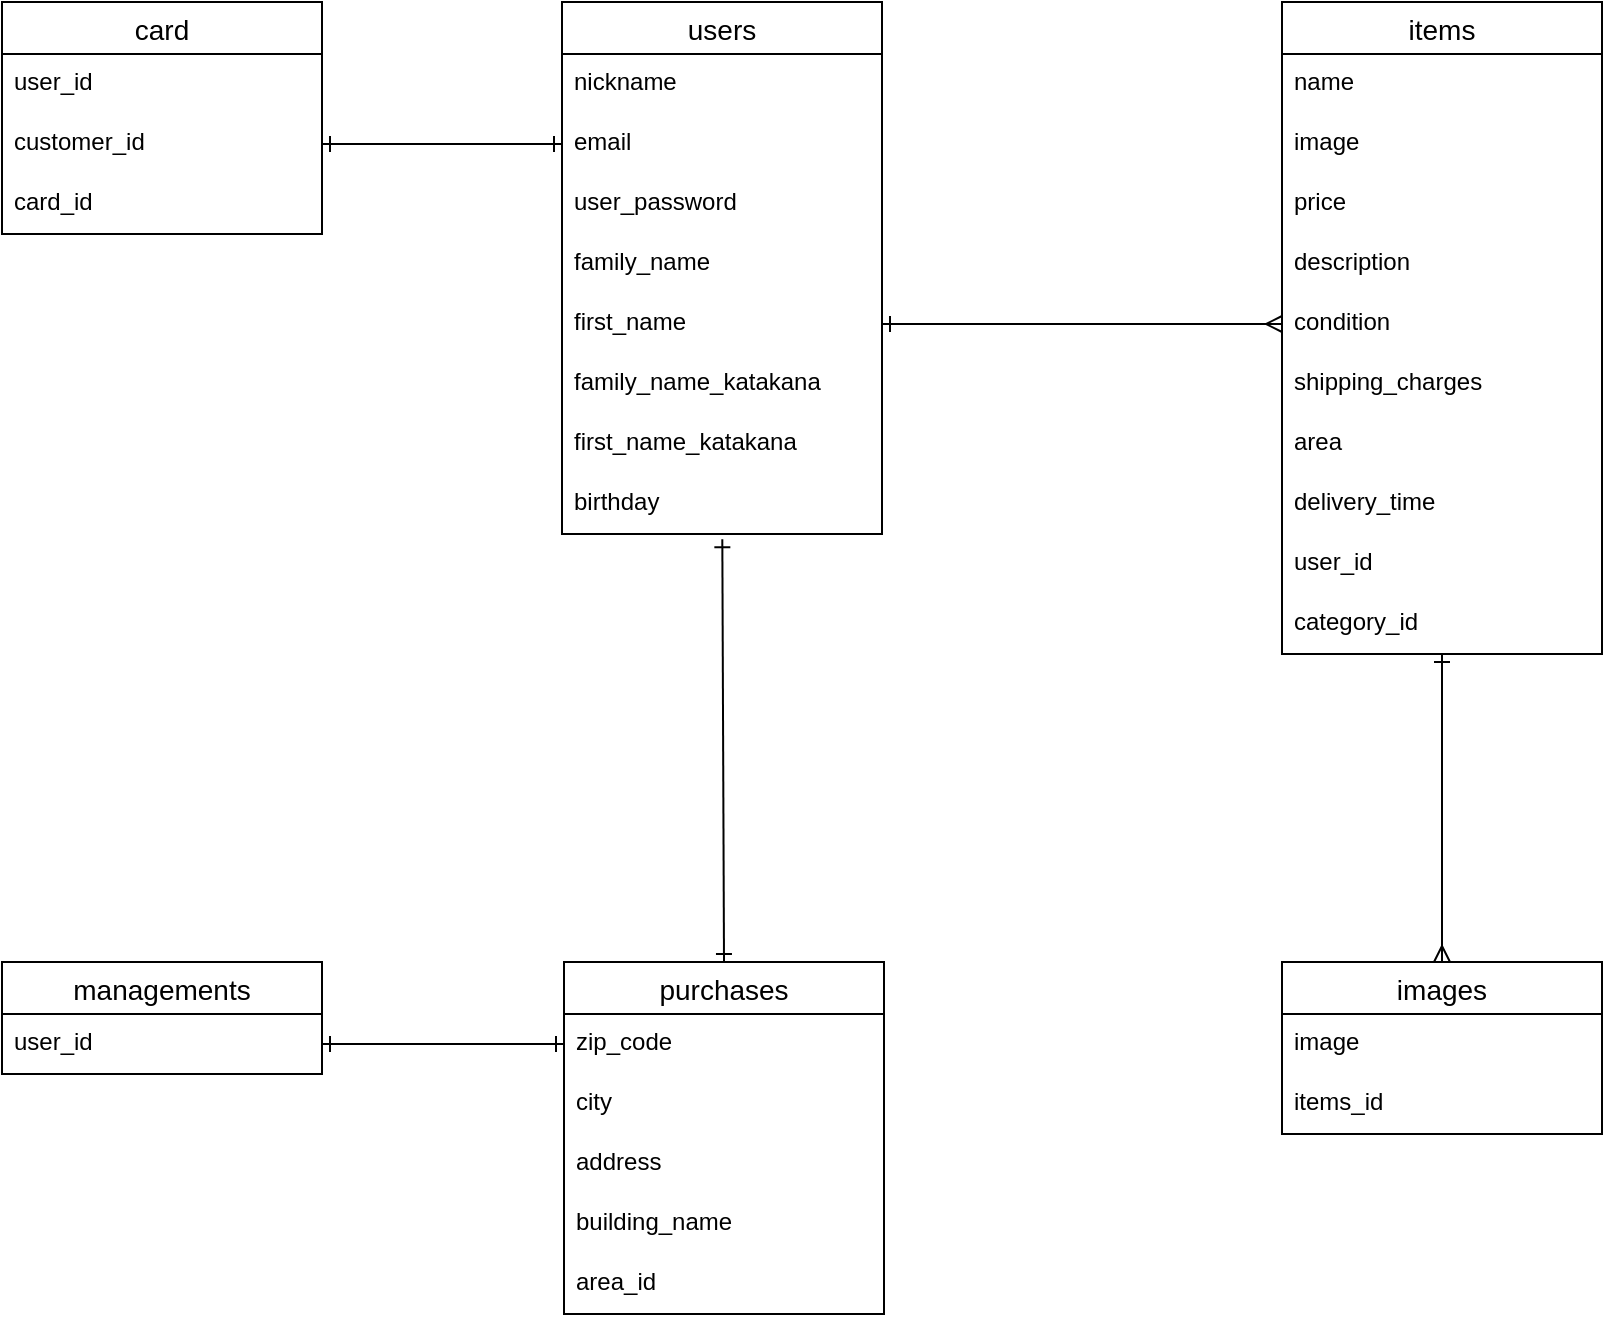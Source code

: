 <mxfile>
    <diagram id="pDKj8uYyrfqjiVdioGIL" name="ページ1">
        <mxGraphModel dx="1505" dy="499" grid="1" gridSize="10" guides="1" tooltips="1" connect="1" arrows="1" fold="1" page="1" pageScale="1" pageWidth="827" pageHeight="1169" math="0" shadow="0">
            <root>
                <mxCell id="0"/>
                <mxCell id="1" parent="0"/>
                <mxCell id="5OL6YTtcXh7zVA-PE17m-1" value="users" style="swimlane;fontStyle=0;childLayout=stackLayout;horizontal=1;startSize=26;horizontalStack=0;resizeParent=1;resizeParentMax=0;resizeLast=0;collapsible=1;marginBottom=0;align=center;fontSize=14;" parent="1" vertex="1">
                    <mxGeometry y="40" width="160" height="266" as="geometry"/>
                </mxCell>
                <mxCell id="5OL6YTtcXh7zVA-PE17m-3" value="nickname" style="text;strokeColor=none;fillColor=none;spacingLeft=4;spacingRight=4;overflow=hidden;rotatable=0;points=[[0,0.5],[1,0.5]];portConstraint=eastwest;fontSize=12;" parent="5OL6YTtcXh7zVA-PE17m-1" vertex="1">
                    <mxGeometry y="26" width="160" height="30" as="geometry"/>
                </mxCell>
                <mxCell id="5OL6YTtcXh7zVA-PE17m-4" value="email" style="text;strokeColor=none;fillColor=none;spacingLeft=4;spacingRight=4;overflow=hidden;rotatable=0;points=[[0,0.5],[1,0.5]];portConstraint=eastwest;fontSize=12;" parent="5OL6YTtcXh7zVA-PE17m-1" vertex="1">
                    <mxGeometry y="56" width="160" height="30" as="geometry"/>
                </mxCell>
                <mxCell id="5OL6YTtcXh7zVA-PE17m-5" value="user_password" style="text;strokeColor=none;fillColor=none;spacingLeft=4;spacingRight=4;overflow=hidden;rotatable=0;points=[[0,0.5],[1,0.5]];portConstraint=eastwest;fontSize=12;" parent="5OL6YTtcXh7zVA-PE17m-1" vertex="1">
                    <mxGeometry y="86" width="160" height="30" as="geometry"/>
                </mxCell>
                <mxCell id="5OL6YTtcXh7zVA-PE17m-14" value="family_name" style="text;strokeColor=none;fillColor=none;spacingLeft=4;spacingRight=4;overflow=hidden;rotatable=0;points=[[0,0.5],[1,0.5]];portConstraint=eastwest;fontSize=12;" parent="5OL6YTtcXh7zVA-PE17m-1" vertex="1">
                    <mxGeometry y="116" width="160" height="30" as="geometry"/>
                </mxCell>
                <mxCell id="5OL6YTtcXh7zVA-PE17m-8" value="first_name" style="text;strokeColor=none;fillColor=none;spacingLeft=4;spacingRight=4;overflow=hidden;rotatable=0;points=[[0,0.5],[1,0.5]];portConstraint=eastwest;fontSize=12;" parent="5OL6YTtcXh7zVA-PE17m-1" vertex="1">
                    <mxGeometry y="146" width="160" height="30" as="geometry"/>
                </mxCell>
                <mxCell id="5OL6YTtcXh7zVA-PE17m-16" value="family_name_katakana" style="text;strokeColor=none;fillColor=none;spacingLeft=4;spacingRight=4;overflow=hidden;rotatable=0;points=[[0,0.5],[1,0.5]];portConstraint=eastwest;fontSize=12;" parent="5OL6YTtcXh7zVA-PE17m-1" vertex="1">
                    <mxGeometry y="176" width="160" height="30" as="geometry"/>
                </mxCell>
                <mxCell id="5OL6YTtcXh7zVA-PE17m-15" value="first_name_katakana" style="text;strokeColor=none;fillColor=none;spacingLeft=4;spacingRight=4;overflow=hidden;rotatable=0;points=[[0,0.5],[1,0.5]];portConstraint=eastwest;fontSize=12;" parent="5OL6YTtcXh7zVA-PE17m-1" vertex="1">
                    <mxGeometry y="206" width="160" height="30" as="geometry"/>
                </mxCell>
                <mxCell id="5OL6YTtcXh7zVA-PE17m-17" value="birthday" style="text;strokeColor=none;fillColor=none;spacingLeft=4;spacingRight=4;overflow=hidden;rotatable=0;points=[[0,0.5],[1,0.5]];portConstraint=eastwest;fontSize=12;" parent="5OL6YTtcXh7zVA-PE17m-1" vertex="1">
                    <mxGeometry y="236" width="160" height="30" as="geometry"/>
                </mxCell>
                <mxCell id="5OL6YTtcXh7zVA-PE17m-18" value="items" style="swimlane;fontStyle=0;childLayout=stackLayout;horizontal=1;startSize=26;horizontalStack=0;resizeParent=1;resizeParentMax=0;resizeLast=0;collapsible=1;marginBottom=0;align=center;fontSize=14;" parent="1" vertex="1">
                    <mxGeometry x="360" y="40" width="160" height="326" as="geometry"/>
                </mxCell>
                <mxCell id="5OL6YTtcXh7zVA-PE17m-19" value="name" style="text;strokeColor=none;fillColor=none;spacingLeft=4;spacingRight=4;overflow=hidden;rotatable=0;points=[[0,0.5],[1,0.5]];portConstraint=eastwest;fontSize=12;" parent="5OL6YTtcXh7zVA-PE17m-18" vertex="1">
                    <mxGeometry y="26" width="160" height="30" as="geometry"/>
                </mxCell>
                <mxCell id="5OL6YTtcXh7zVA-PE17m-20" value="image" style="text;strokeColor=none;fillColor=none;spacingLeft=4;spacingRight=4;overflow=hidden;rotatable=0;points=[[0,0.5],[1,0.5]];portConstraint=eastwest;fontSize=12;" parent="5OL6YTtcXh7zVA-PE17m-18" vertex="1">
                    <mxGeometry y="56" width="160" height="30" as="geometry"/>
                </mxCell>
                <mxCell id="5OL6YTtcXh7zVA-PE17m-21" value="price" style="text;strokeColor=none;fillColor=none;spacingLeft=4;spacingRight=4;overflow=hidden;rotatable=0;points=[[0,0.5],[1,0.5]];portConstraint=eastwest;fontSize=12;" parent="5OL6YTtcXh7zVA-PE17m-18" vertex="1">
                    <mxGeometry y="86" width="160" height="30" as="geometry"/>
                </mxCell>
                <mxCell id="5OL6YTtcXh7zVA-PE17m-22" value="description" style="text;strokeColor=none;fillColor=none;spacingLeft=4;spacingRight=4;overflow=hidden;rotatable=0;points=[[0,0.5],[1,0.5]];portConstraint=eastwest;fontSize=12;" parent="5OL6YTtcXh7zVA-PE17m-18" vertex="1">
                    <mxGeometry y="116" width="160" height="30" as="geometry"/>
                </mxCell>
                <mxCell id="5OL6YTtcXh7zVA-PE17m-23" value="condition" style="text;strokeColor=none;fillColor=none;spacingLeft=4;spacingRight=4;overflow=hidden;rotatable=0;points=[[0,0.5],[1,0.5]];portConstraint=eastwest;fontSize=12;" parent="5OL6YTtcXh7zVA-PE17m-18" vertex="1">
                    <mxGeometry y="146" width="160" height="30" as="geometry"/>
                </mxCell>
                <mxCell id="5OL6YTtcXh7zVA-PE17m-24" value="shipping_charges" style="text;strokeColor=none;fillColor=none;spacingLeft=4;spacingRight=4;overflow=hidden;rotatable=0;points=[[0,0.5],[1,0.5]];portConstraint=eastwest;fontSize=12;" parent="5OL6YTtcXh7zVA-PE17m-18" vertex="1">
                    <mxGeometry y="176" width="160" height="30" as="geometry"/>
                </mxCell>
                <mxCell id="5OL6YTtcXh7zVA-PE17m-25" value="area" style="text;strokeColor=none;fillColor=none;spacingLeft=4;spacingRight=4;overflow=hidden;rotatable=0;points=[[0,0.5],[1,0.5]];portConstraint=eastwest;fontSize=12;" parent="5OL6YTtcXh7zVA-PE17m-18" vertex="1">
                    <mxGeometry y="206" width="160" height="30" as="geometry"/>
                </mxCell>
                <mxCell id="5OL6YTtcXh7zVA-PE17m-26" value="delivery_time" style="text;strokeColor=none;fillColor=none;spacingLeft=4;spacingRight=4;overflow=hidden;rotatable=0;points=[[0,0.5],[1,0.5]];portConstraint=eastwest;fontSize=12;" parent="5OL6YTtcXh7zVA-PE17m-18" vertex="1">
                    <mxGeometry y="236" width="160" height="30" as="geometry"/>
                </mxCell>
                <mxCell id="5OL6YTtcXh7zVA-PE17m-27" value="user_id" style="text;strokeColor=none;fillColor=none;spacingLeft=4;spacingRight=4;overflow=hidden;rotatable=0;points=[[0,0.5],[1,0.5]];portConstraint=eastwest;fontSize=12;" parent="5OL6YTtcXh7zVA-PE17m-18" vertex="1">
                    <mxGeometry y="266" width="160" height="30" as="geometry"/>
                </mxCell>
                <mxCell id="5OL6YTtcXh7zVA-PE17m-31" value="category_id" style="text;strokeColor=none;fillColor=none;spacingLeft=4;spacingRight=4;overflow=hidden;rotatable=0;points=[[0,0.5],[1,0.5]];portConstraint=eastwest;fontSize=12;" parent="5OL6YTtcXh7zVA-PE17m-18" vertex="1">
                    <mxGeometry y="296" width="160" height="30" as="geometry"/>
                </mxCell>
                <mxCell id="5OL6YTtcXh7zVA-PE17m-32" value="purchases" style="swimlane;fontStyle=0;childLayout=stackLayout;horizontal=1;startSize=26;horizontalStack=0;resizeParent=1;resizeParentMax=0;resizeLast=0;collapsible=1;marginBottom=0;align=center;fontSize=14;" parent="1" vertex="1">
                    <mxGeometry x="1" y="520" width="160" height="176" as="geometry"/>
                </mxCell>
                <mxCell id="5OL6YTtcXh7zVA-PE17m-37" value="zip_code" style="text;strokeColor=none;fillColor=none;spacingLeft=4;spacingRight=4;overflow=hidden;rotatable=0;points=[[0,0.5],[1,0.5]];portConstraint=eastwest;fontSize=12;" parent="5OL6YTtcXh7zVA-PE17m-32" vertex="1">
                    <mxGeometry y="26" width="160" height="30" as="geometry"/>
                </mxCell>
                <mxCell id="5OL6YTtcXh7zVA-PE17m-39" value="city" style="text;strokeColor=none;fillColor=none;spacingLeft=4;spacingRight=4;overflow=hidden;rotatable=0;points=[[0,0.5],[1,0.5]];portConstraint=eastwest;fontSize=12;" parent="5OL6YTtcXh7zVA-PE17m-32" vertex="1">
                    <mxGeometry y="56" width="160" height="30" as="geometry"/>
                </mxCell>
                <mxCell id="5OL6YTtcXh7zVA-PE17m-40" value="address" style="text;strokeColor=none;fillColor=none;spacingLeft=4;spacingRight=4;overflow=hidden;rotatable=0;points=[[0,0.5],[1,0.5]];portConstraint=eastwest;fontSize=12;" parent="5OL6YTtcXh7zVA-PE17m-32" vertex="1">
                    <mxGeometry y="86" width="160" height="30" as="geometry"/>
                </mxCell>
                <mxCell id="5OL6YTtcXh7zVA-PE17m-41" value="building_name" style="text;strokeColor=none;fillColor=none;spacingLeft=4;spacingRight=4;overflow=hidden;rotatable=0;points=[[0,0.5],[1,0.5]];portConstraint=eastwest;fontSize=12;" parent="5OL6YTtcXh7zVA-PE17m-32" vertex="1">
                    <mxGeometry y="116" width="160" height="30" as="geometry"/>
                </mxCell>
                <mxCell id="5OL6YTtcXh7zVA-PE17m-38" value="area_id" style="text;strokeColor=none;fillColor=none;spacingLeft=4;spacingRight=4;overflow=hidden;rotatable=0;points=[[0,0.5],[1,0.5]];portConstraint=eastwest;fontSize=12;" parent="5OL6YTtcXh7zVA-PE17m-32" vertex="1">
                    <mxGeometry y="146" width="160" height="30" as="geometry"/>
                </mxCell>
                <mxCell id="5OL6YTtcXh7zVA-PE17m-42" value="images" style="swimlane;fontStyle=0;childLayout=stackLayout;horizontal=1;startSize=26;horizontalStack=0;resizeParent=1;resizeParentMax=0;resizeLast=0;collapsible=1;marginBottom=0;align=center;fontSize=14;" parent="1" vertex="1">
                    <mxGeometry x="360" y="520" width="160" height="86" as="geometry"/>
                </mxCell>
                <mxCell id="5OL6YTtcXh7zVA-PE17m-43" value="image" style="text;strokeColor=none;fillColor=none;spacingLeft=4;spacingRight=4;overflow=hidden;rotatable=0;points=[[0,0.5],[1,0.5]];portConstraint=eastwest;fontSize=12;" parent="5OL6YTtcXh7zVA-PE17m-42" vertex="1">
                    <mxGeometry y="26" width="160" height="30" as="geometry"/>
                </mxCell>
                <mxCell id="5OL6YTtcXh7zVA-PE17m-44" value="items_id" style="text;strokeColor=none;fillColor=none;spacingLeft=4;spacingRight=4;overflow=hidden;rotatable=0;points=[[0,0.5],[1,0.5]];portConstraint=eastwest;fontSize=12;" parent="5OL6YTtcXh7zVA-PE17m-42" vertex="1">
                    <mxGeometry y="56" width="160" height="30" as="geometry"/>
                </mxCell>
                <mxCell id="5OL6YTtcXh7zVA-PE17m-50" value="" style="edgeStyle=entityRelationEdgeStyle;fontSize=12;html=1;endArrow=ERmany;startArrow=ERone;entryX=0;entryY=0.5;entryDx=0;entryDy=0;exitX=1;exitY=0.5;exitDx=0;exitDy=0;startFill=0;endFill=0;" parent="1" source="5OL6YTtcXh7zVA-PE17m-8" target="5OL6YTtcXh7zVA-PE17m-23" edge="1">
                    <mxGeometry width="100" height="100" relative="1" as="geometry">
                        <mxPoint x="200" y="450" as="sourcePoint"/>
                        <mxPoint x="300" y="350" as="targetPoint"/>
                    </mxGeometry>
                </mxCell>
                <mxCell id="5OL6YTtcXh7zVA-PE17m-55" value="" style="fontSize=12;html=1;endArrow=ERone;startArrow=ERone;entryX=0.501;entryY=1.086;entryDx=0;entryDy=0;exitX=0.5;exitY=0;exitDx=0;exitDy=0;entryPerimeter=0;startFill=0;endFill=0;" parent="1" source="5OL6YTtcXh7zVA-PE17m-32" target="5OL6YTtcXh7zVA-PE17m-17" edge="1">
                    <mxGeometry width="100" height="100" relative="1" as="geometry">
                        <mxPoint x="200" y="450" as="sourcePoint"/>
                        <mxPoint x="300" y="350" as="targetPoint"/>
                    </mxGeometry>
                </mxCell>
                <mxCell id="5OL6YTtcXh7zVA-PE17m-59" value="" style="fontSize=12;html=1;endArrow=ERmany;startArrow=ERone;entryX=0.5;entryY=0;entryDx=0;entryDy=0;startFill=0;endFill=0;" parent="1" source="5OL6YTtcXh7zVA-PE17m-31" target="5OL6YTtcXh7zVA-PE17m-42" edge="1">
                    <mxGeometry width="100" height="100" relative="1" as="geometry">
                        <mxPoint x="250" y="350" as="sourcePoint"/>
                        <mxPoint x="310" y="470" as="targetPoint"/>
                    </mxGeometry>
                </mxCell>
                <mxCell id="5OL6YTtcXh7zVA-PE17m-60" value="card" style="swimlane;fontStyle=0;childLayout=stackLayout;horizontal=1;startSize=26;horizontalStack=0;resizeParent=1;resizeParentMax=0;resizeLast=0;collapsible=1;marginBottom=0;align=center;fontSize=14;" parent="1" vertex="1">
                    <mxGeometry x="-280" y="40" width="160" height="116" as="geometry"/>
                </mxCell>
                <mxCell id="5OL6YTtcXh7zVA-PE17m-61" value="user_id" style="text;strokeColor=none;fillColor=none;spacingLeft=4;spacingRight=4;overflow=hidden;rotatable=0;points=[[0,0.5],[1,0.5]];portConstraint=eastwest;fontSize=12;" parent="5OL6YTtcXh7zVA-PE17m-60" vertex="1">
                    <mxGeometry y="26" width="160" height="30" as="geometry"/>
                </mxCell>
                <mxCell id="5OL6YTtcXh7zVA-PE17m-62" value="customer_id" style="text;strokeColor=none;fillColor=none;spacingLeft=4;spacingRight=4;overflow=hidden;rotatable=0;points=[[0,0.5],[1,0.5]];portConstraint=eastwest;fontSize=12;" parent="5OL6YTtcXh7zVA-PE17m-60" vertex="1">
                    <mxGeometry y="56" width="160" height="30" as="geometry"/>
                </mxCell>
                <mxCell id="5OL6YTtcXh7zVA-PE17m-63" value="card_id" style="text;strokeColor=none;fillColor=none;spacingLeft=4;spacingRight=4;overflow=hidden;rotatable=0;points=[[0,0.5],[1,0.5]];portConstraint=eastwest;fontSize=12;" parent="5OL6YTtcXh7zVA-PE17m-60" vertex="1">
                    <mxGeometry y="86" width="160" height="30" as="geometry"/>
                </mxCell>
                <mxCell id="5OL6YTtcXh7zVA-PE17m-64" value="" style="fontSize=12;html=1;endArrow=ERone;startArrow=ERone;exitX=1;exitY=0.5;exitDx=0;exitDy=0;entryX=0;entryY=0.5;entryDx=0;entryDy=0;startFill=0;endFill=0;" parent="1" source="5OL6YTtcXh7zVA-PE17m-62" target="5OL6YTtcXh7zVA-PE17m-4" edge="1">
                    <mxGeometry width="100" height="100" relative="1" as="geometry">
                        <mxPoint x="-50" y="230" as="sourcePoint"/>
                        <mxPoint x="50" y="130" as="targetPoint"/>
                    </mxGeometry>
                </mxCell>
                <mxCell id="2" value="managements" style="swimlane;fontStyle=0;childLayout=stackLayout;horizontal=1;startSize=26;horizontalStack=0;resizeParent=1;resizeParentMax=0;resizeLast=0;collapsible=1;marginBottom=0;align=center;fontSize=14;" vertex="1" parent="1">
                    <mxGeometry x="-280" y="520" width="160" height="56" as="geometry"/>
                </mxCell>
                <mxCell id="3" value="user_id" style="text;strokeColor=none;fillColor=none;spacingLeft=4;spacingRight=4;overflow=hidden;rotatable=0;points=[[0,0.5],[1,0.5]];portConstraint=eastwest;fontSize=12;" vertex="1" parent="2">
                    <mxGeometry y="26" width="160" height="30" as="geometry"/>
                </mxCell>
                <mxCell id="6" value="" style="fontSize=12;html=1;endArrow=ERone;startArrow=ERone;startFill=0;endFill=0;entryX=0;entryY=0.5;entryDx=0;entryDy=0;exitX=1;exitY=0.5;exitDx=0;exitDy=0;" edge="1" parent="1" source="3" target="5OL6YTtcXh7zVA-PE17m-37">
                    <mxGeometry width="100" height="100" relative="1" as="geometry">
                        <mxPoint x="-110" y="540" as="sourcePoint"/>
                        <mxPoint y="430" as="targetPoint"/>
                    </mxGeometry>
                </mxCell>
            </root>
        </mxGraphModel>
    </diagram>
</mxfile>